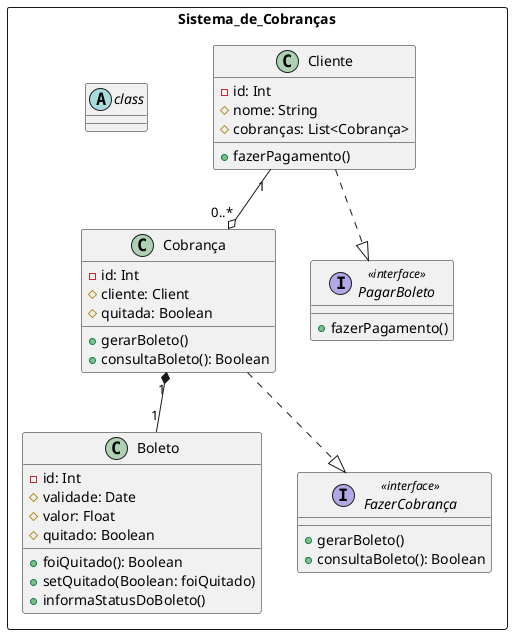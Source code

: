 @startuml sisDeCobrança
  package Sistema_de_Cobranças <<rectangle>> {

    class Cliente {
      - id: Int
      # nome: String
      # cobranças: List<Cobrança>
      + fazerPagamento()
    }

    class Cobrança {
      - id: Int
      # cliente: Client
      # quitada: Boolean
      + gerarBoleto()
      + consultaBoleto(): Boolean
    }

    class Boleto {
      - id: Int
      # validade: Date
      # valor: Float
      # quitado: Boolean
      + foiQuitado(): Boolean
      + setQuitado(Boolean: foiQuitado)
      + informaStatusDoBoleto()
    }

    Cliente "1" --o "0..*" Cobrança
    Cobrança "1" *-- "1" Boleto

    interface PagarBoleto <<interface>> {
      + fazerPagamento()
    }

    abstract class

    Cliente ..|> PagarBoleto

    interface FazerCobrança <<interface>> {
      + gerarBoleto()
      + consultaBoleto(): Boolean
    }

    Cobrança ..|> FazerCobrança
  }
@enduml